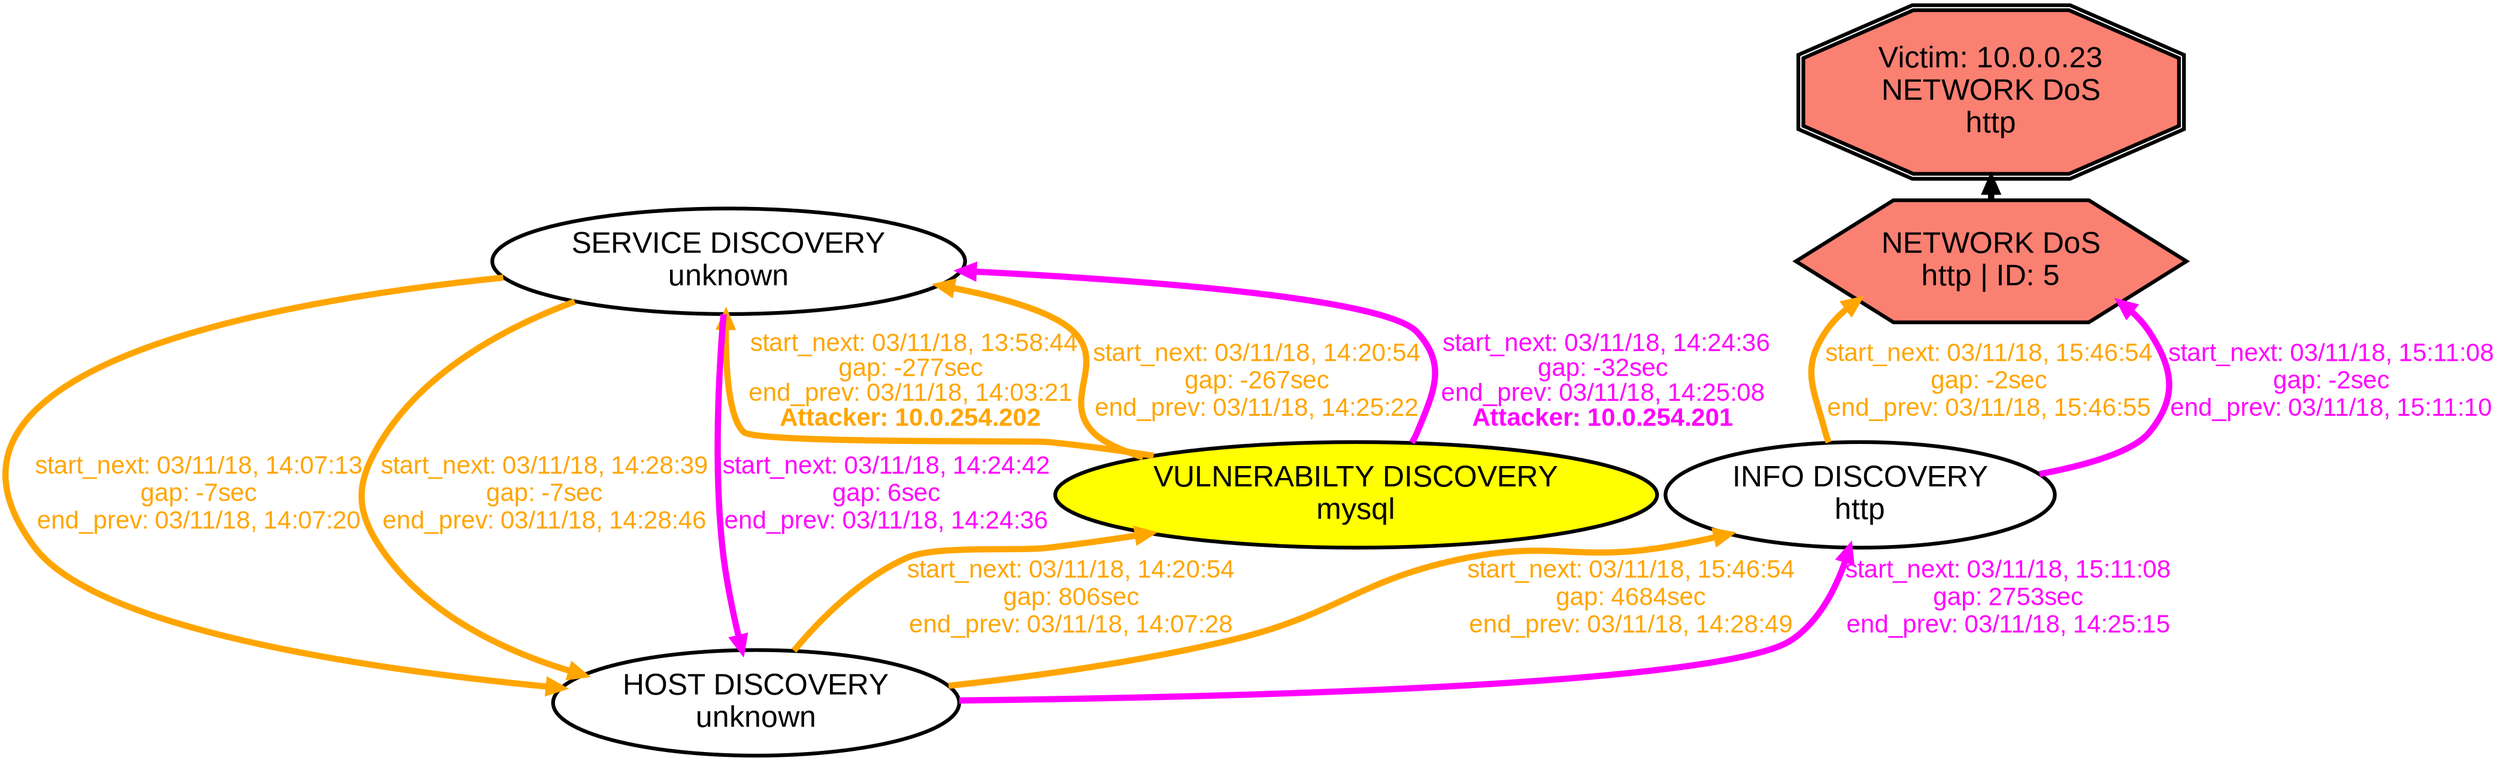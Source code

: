 digraph NETWORKDOShttp {
rankdir="BT"; 
 graph [ nodesep="0.1", ranksep="0.02"] 
 node [ fontname=Arial, fontsize=24,penwidth=3]; 
 edge [ fontname=Arial, fontsize=20,penwidth=5 ];
"Victim: 10.0.0.23
NETWORK DoS
http" [shape=doubleoctagon, style=filled, fillcolor=salmon];
{ rank = max; "Victim: 10.0.0.23
NETWORK DoS
http"}
"NETWORK DoS
http | ID: 5" -> "Victim: 10.0.0.23
NETWORK DoS
http"
"NETWORK DoS
http | ID: 5" [style=filled, fillcolor= salmon]
{ rank=same; "NETWORK DoS
http | ID: 5"}
"VULNERABILTY DISCOVERY
mysql" [style=filled, fillcolor= yellow]
"VULNERABILTY DISCOVERY
mysql" -> "SERVICE DISCOVERY
unknown" [ color=orange] [label=<<font color="orange"> start_next: 03/11/18, 13:58:44<br/>gap: -277sec<br/>end_prev: 03/11/18, 14:03:21</font><br/><font color="orange"><b>Attacker: 10.0.254.202</b></font>>]
"SERVICE DISCOVERY
unknown" -> "HOST DISCOVERY
unknown" [ label="start_next: 03/11/18, 14:07:13
gap: -7sec
end_prev: 03/11/18, 14:07:20"][ fontcolor="orange" color=orange]
"HOST DISCOVERY
unknown" -> "VULNERABILTY DISCOVERY
mysql" [ label="start_next: 03/11/18, 14:20:54
gap: 806sec
end_prev: 03/11/18, 14:07:28"][ fontcolor="orange" color=orange]
"VULNERABILTY DISCOVERY
mysql" -> "SERVICE DISCOVERY
unknown" [ label="start_next: 03/11/18, 14:20:54
gap: -267sec
end_prev: 03/11/18, 14:25:22"][ fontcolor="orange" color=orange]
"SERVICE DISCOVERY
unknown" -> "HOST DISCOVERY
unknown" [ label="start_next: 03/11/18, 14:28:39
gap: -7sec
end_prev: 03/11/18, 14:28:46"][ fontcolor="orange" color=orange]
"HOST DISCOVERY
unknown" -> "INFO DISCOVERY
http" [ label="start_next: 03/11/18, 15:46:54
gap: 4684sec
end_prev: 03/11/18, 14:28:49"][ fontcolor="orange" color=orange]
"INFO DISCOVERY
http" -> "NETWORK DoS
http | ID: 5" [ label="start_next: 03/11/18, 15:46:54
gap: -2sec
end_prev: 03/11/18, 15:46:55"][ fontcolor="orange" color=orange]
"VULNERABILTY DISCOVERY
mysql" [style=filled, fillcolor= yellow]
"VULNERABILTY DISCOVERY
mysql" -> "SERVICE DISCOVERY
unknown" [ color=magenta] [label=<<font color="magenta"> start_next: 03/11/18, 14:24:36<br/>gap: -32sec<br/>end_prev: 03/11/18, 14:25:08</font><br/><font color="magenta"><b>Attacker: 10.0.254.201</b></font>>]
"SERVICE DISCOVERY
unknown" -> "HOST DISCOVERY
unknown" [ label="start_next: 03/11/18, 14:24:42
gap: 6sec
end_prev: 03/11/18, 14:24:36"][ fontcolor="magenta" color=magenta]
"HOST DISCOVERY
unknown" -> "INFO DISCOVERY
http" [ label="start_next: 03/11/18, 15:11:08
gap: 2753sec
end_prev: 03/11/18, 14:25:15"][ fontcolor="magenta" color=magenta]
"INFO DISCOVERY
http" -> "NETWORK DoS
http | ID: 5" [ label="start_next: 03/11/18, 15:11:08
gap: -2sec
end_prev: 03/11/18, 15:11:10"][ fontcolor="magenta" color=magenta]
"VULNERABILTY DISCOVERY
mysql" [shape=oval]
"VULNERABILTY DISCOVERY
mysql" [tooltip="ET SCAN Suspicious inbound to mySQL port 3306
ET SCAN Suspicious inbound to MSSQL port 1433
ET SCAN Suspicious inbound to PostgreSQL port 5432
ET SCAN Suspicious inbound to Oracle SQL port 1521
ET SCAN Suspicious inbound to mSQL port 4333"]
"SERVICE DISCOVERY
unknown" [shape=oval]
"SERVICE DISCOVERY
unknown" [tooltip="ET SCAN Potential VNC Scan 5800-5820
ET SCAN Potential SSH Scan
ET SCAN Potential VNC Scan 5900-5920"]
"HOST DISCOVERY
unknown" [shape=oval]
"HOST DISCOVERY
unknown" [tooltip="ET SCAN Nmap Scripting Engine User-Agent Detected (Nmap Scripting Engine)
ET SCAN Possible Nmap User-Agent Observed"]
"INFO DISCOVERY
http" [shape=oval]
"INFO DISCOVERY
http" [tooltip="GPL WEB_SERVER .htaccess access
GPL WEB_SERVER /~root access
GPL WEB_SERVER iisadmin access
GPL WEB_SERVER printenv access
GPL WEB_SERVER .htpasswd access
GPL WEB_SERVER global.asa access
GPL WEB_SERVER 403 Forbidden"]
"NETWORK DoS
http | ID: 5" [shape=hexagon]
"NETWORK DoS
http | ID: 5" [tooltip="ET WEB_SERVER Possible Cherokee Web Server GET AUX Request Denial Of Service Attempt"]
}
